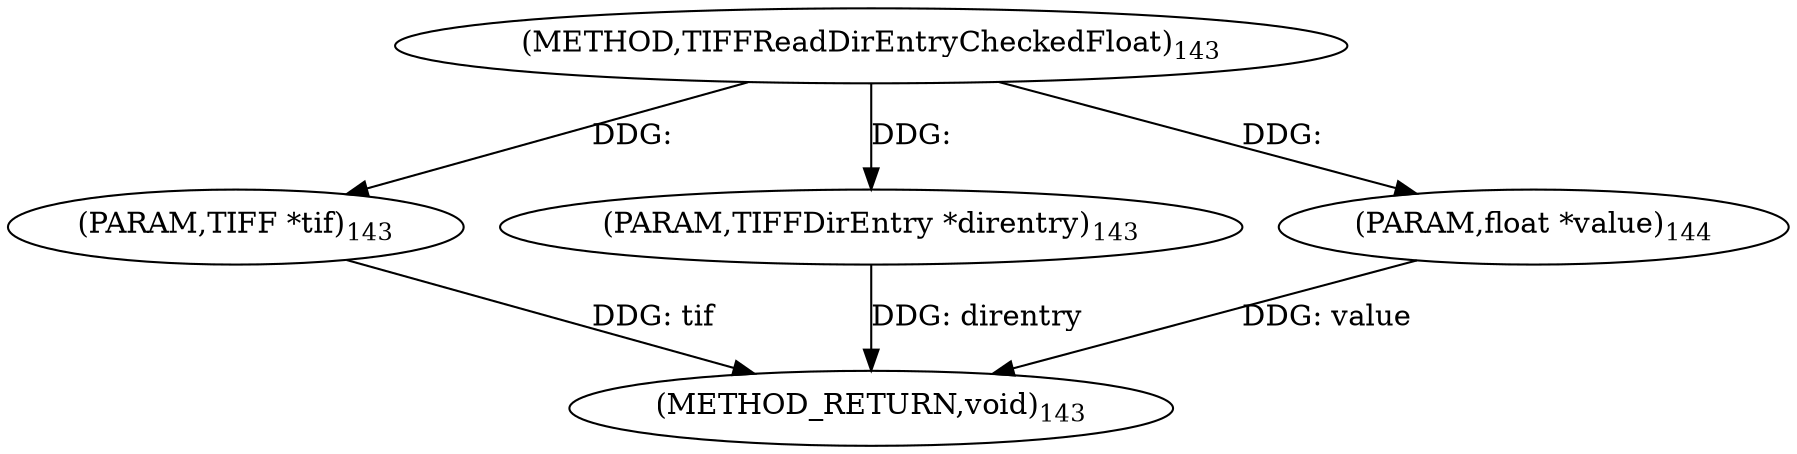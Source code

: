 digraph "TIFFReadDirEntryCheckedFloat" {  
"78117" [label = <(METHOD,TIFFReadDirEntryCheckedFloat)<SUB>143</SUB>> ]
"78121" [label = <(METHOD_RETURN,void)<SUB>143</SUB>> ]
"78118" [label = <(PARAM,TIFF *tif)<SUB>143</SUB>> ]
"78119" [label = <(PARAM,TIFFDirEntry *direntry)<SUB>143</SUB>> ]
"78120" [label = <(PARAM,float *value)<SUB>144</SUB>> ]
  "78118" -> "78121"  [ label = "DDG: tif"] 
  "78119" -> "78121"  [ label = "DDG: direntry"] 
  "78120" -> "78121"  [ label = "DDG: value"] 
  "78117" -> "78118"  [ label = "DDG: "] 
  "78117" -> "78119"  [ label = "DDG: "] 
  "78117" -> "78120"  [ label = "DDG: "] 
}
